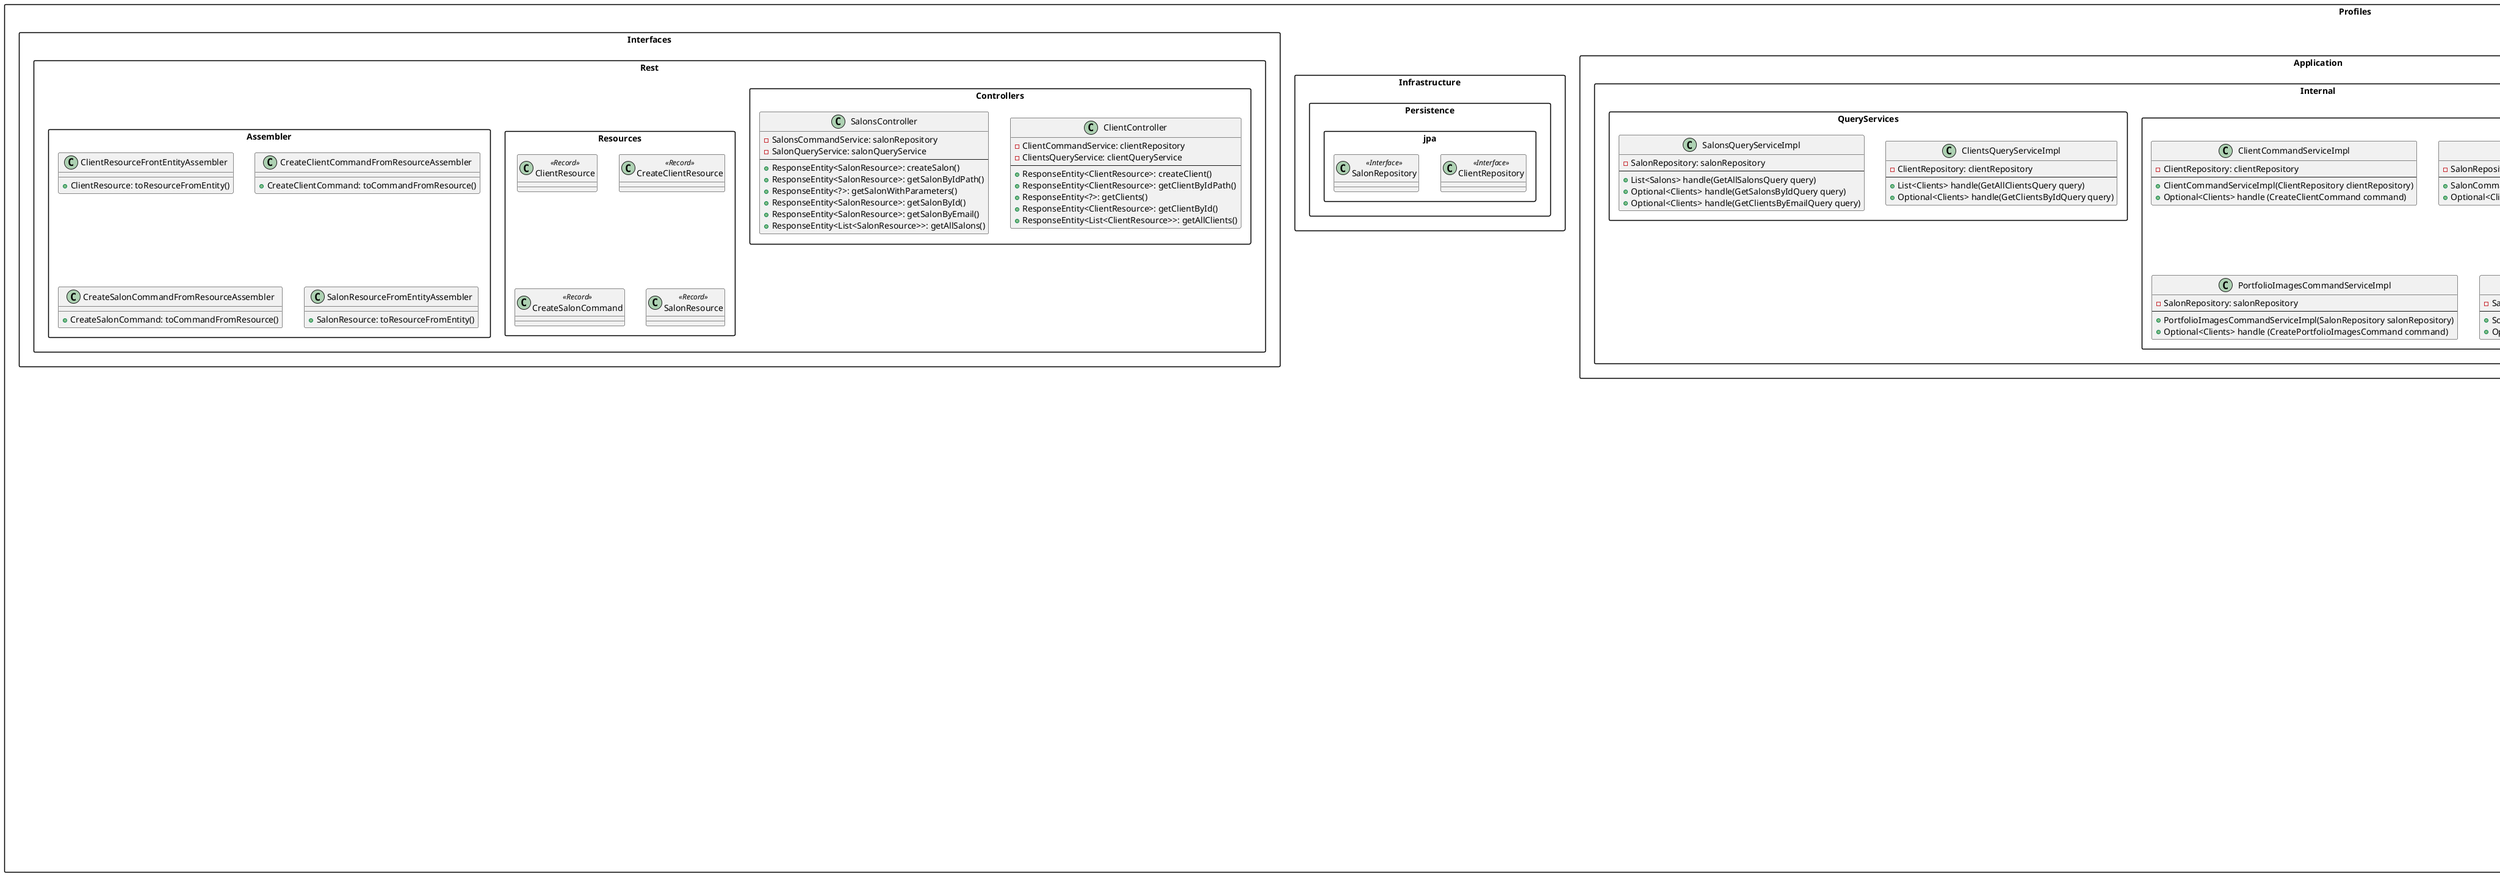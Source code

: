 @startuml uTime Backend
skinparam packageStyle rectangle

package "Profiles" {
    package "Domain" {
        package "Model" {
            package "Aggregates" {
                class Clients {
                    -birth_date: ClientBirthDate
                }
                class Salons {
                    -salonProfilesId: SalonProfilesId
                    -imageUrl: SalonImageUrl
                    -location: SalonLocation
                }
                class Socials {
                    -socialData: SocialData
                }
                class Salon_Profiles {
                    -profileImageUrl: ProfileImageUrl
                    -coverImageUrl: CoverImageUrl
                }
                class Portfolio_Images {
                    -salonId: SalonId
                    -imageUrl: ImageUrl
                }
            }
            package "Entity" {
                class Accounts {
                    -passwordHash: PasswordHash
                    -is_active: IsActive
                    -fullName: FullName
                    -companyName: CompanyName
                    -contact: Contact
                }
            }
            package "Commands" {
                class CreateClientCommand <<Record>>
                class CreateSalonCommand <<Record>>
                class CreateSalonProfiles <<Record>>
                class CreatePortfolioImagesCommand <<Record>>
                class CreateSocialsCommand <<Record>>
            }
            package "Queries" {
                class GetAllClientsQuery <<Record>>
                class GetAllSalonsQuery <<Record>>
                class GetClientsByIdQuery <<Record>>
                class GetSalonByEmailQuery <<Record>>
                class GetSalonByIdQuery <<Record>>
            }
            package "ValueObjects"{
                class ClientId <<ValueObject>> {
                    -id: long
                }
                class SalonId <<ValueObject>> {
                    -id: long
                }
                class ClientBirthDate <<ValueObject>> {
                    -date: LocalDate
                }
                class FullName <<ValueObject>> {
                    -firstName: String
                    -lastName: String
                    --
                    +getFullName(): String
                    +getFirstName(): String
                    +getLastName(): String
                }
                class SalonImageUrl <<ValueObject>> {
                    -url: String
                }
                class SalonLocation <<ValueObject>> {
                    -location: String
                }
                class Contact <<ValueObject>> {
                    -phoneNumber: String
                    -email: String
                }
                class PasswordHash <<ValueObject>> {
                    -passwordHash: String
                }
                class IsActive <<ValueObject>> {
                    -is_Active: Boolean
                }
                class SocialId <<ValueObject>> {
                    -id: long
                }
                class SocialData <<ValueObject>> {
                    -socialUrl: String
                    -socialIcon: String
                    --
                    +getSocialUrl(): String
                    +getSocialIcon(): String
                }
                class SalonProfilesId <<ValueObject>> {
                    -salonProfilesId: long
                }
                class ProfileImageUrl <<ValueObject>> {
                    -profileImageUrl: String
                }
                class CoverImageUrl <<ValueObject>> {
                    -coverImageUrl: String
                }
                class PortfolioImagesId <<ValueObject>> {
                    -portfolioImagesId: long
                }
                class ImageUrl <<ValueObject>> {
                    -imageUrl: String
                }
                class CompanyName <<ValueObject>> {
                    -companyName: String
                }
            }
        }
        package "Services" {
            class ClientCommandService <<Interface>> {
                +Optional<Clients> handle(CreateClientCommand command)
            }
            class ClientsQueryService <<Interface>> {
                +List<Clients> handle(GetAllClientsQuery query)
                +Optional<Clients> handle(GetClientsByIdQuery query)
            }
            class SalonCommandService <<Interface>> {
                +Optional<Clients> handle(CreateSalonCommand command)
            }
            class SalonsQueryService <<Interface>> {
                +List<Salons> handle(GetAllSalonsQuery query)
                --
                +Optional<Clients> handle(GetSalonsByIdQuery query)
                +Optional<Clients> handle(GetClientsByEmailQuery query)
            }
        }
    }
    package "Application" {
        package "Internal" {
            package CommandServices {
                class ClientCommandServiceImpl {
                    -ClientRepository: clientRepository
                    --
                    +ClientCommandServiceImpl(ClientRepository clientRepository)
                    +Optional<Clients> handle (CreateClientCommand command)
                }
                class SalonCommandServiceImpl {
                    -SalonRepository: salonRepository
                    --
                    +SalonCommandServiceImpl(SalonRepository salonRepository)
                    +Optional<Clients> handle (CreateSalonCommand command)
                }
                class SalonProfilesCommandServiceImpl {
                    -SalonRepository: salonRepository
                    --
                    +SalonProfilesCommandServiceImpl(SalonRepository salonRepository)
                    +Optional<Clients> handle (CreateSalonProfiles command)
                }
                class PortfolioImagesCommandServiceImpl {
                    -SalonRepository: salonRepository
                    --
                    +PortfolioImagesCommandServiceImpl(SalonRepository salonRepository)
                    +Optional<Clients> handle (CreatePortfolioImagesCommand command)
                }
                class SocialsCommandServiceImpl {
                    -SalonRepository: salonRepository
                    --
                    +SocialsCommandServiceImpl(SalonRepository salonRepository)
                    +Optional<Clients> handle (CreateSocialsCommand command)
                }
            }
            package QueryServices {
                class ClientsQueryServiceImpl {
                    -ClientRepository: clientRepository
                    --
                    +List<Clients> handle(GetAllClientsQuery query)
                    +Optional<Clients> handle(GetClientsByIdQuery query)
                }
                class SalonsQueryServiceImpl {
                    -SalonRepository: salonRepository
                    --
                    +List<Salons> handle(GetAllSalonsQuery query)
                    +Optional<Clients> handle(GetSalonsByIdQuery query)
                    +Optional<Clients> handle(GetClientsByEmailQuery query)
                }
            }
        }
    }
    package "Infrastructure" {
        package "Persistence" {
            package "jpa" {
                class ClientRepository <<Interface>> {
                    
                }
                class SalonRepository <<Interface>> {

                }

            }
        }
    }
    package "Interfaces" {
        package "Rest" {
            package "Controllers" {
                class ClientController {
                    -ClientCommandService: clientRepository
                    -ClientsQueryService: clientQueryService
                    --
                    +ResponseEntity<ClientResource>: createClient()
                    +ResponseEntity<ClientResource>: getClientByIdPath()
                    +ResponseEntity<?>: getClients()
                    +ResponseEntity<ClientResource>: getClientById()
                    +ResponseEntity<List<ClientResource>>: getAllClients()
                }
                class SalonsController {
                    -SalonsCommandService: salonRepository
                    -SalonQueryService: salonQueryService
                    --
                    +ResponseEntity<SalonResource>: createSalon()
                    +ResponseEntity<SalonResource>: getSalonByIdPath()
                    +ResponseEntity<?>: getSalonWithParameters()
                    +ResponseEntity<SalonResource>: getSalonById()
                    +ResponseEntity<SalonResource>: getSalonByEmail()
                    +ResponseEntity<List<SalonResource>>: getAllSalons()
                }
            }
            package "Resources" {
                class ClientResource <<Record>> {}
                class CreateClientResource <<Record>> {}
                class CreateSalonCommand <<Record>> {}
                class SalonResource <<Record>> {}
            }
            package "Assembler" {
                class ClientResourceFrontEntityAssembler {
                    +ClientResource: toResourceFromEntity()
                }
                class CreateClientCommandFromResourceAssembler {
                    +CreateClientCommand: toCommandFromResource()
                }
                class CreateSalonCommandFromResourceAssembler {
                    +CreateSalonCommand: toCommandFromResource()
                }
                class SalonResourceFromEntityAssembler {
                    +SalonResource: toResourceFromEntity()
                }
            }
        }
    }
}

package "Services" {
    package "Domain" {
        package "Model" {
            package "Aggregates" {
                class Services {
                    -id: long
                    -salon_id: long
                    -name: String
                    -duration: Integer
                    -price: Double
                    -status: Boolean
                }
            }
            package "Commands" {
                class CreateServiceCommand <<Record>> {}
                class UpdateServiceCommand <<Record>> {}
            }
            package "Queries" {
                class GetAllServicesQuery <<Record>> {}
                class GetServiceByIdQuery <<Record>> {}
                class GetServicesBySalonIdQuery <<Record>> {}
            }
        }
        package "Services" {
            class ServiceCommandService <<Interface>> {
                +Optional<Services> handle(CreateServiceCommand command)
                +Optional<Services> handle(UpdateServiceCommand command)
            }
            class ServicesQueryService <<Interface>> {
                +List<Services> handle(GetAllServicesQuery query)
                +Optional<Services> handle(GetServiceByIdQuery query)
                +List<Services> handle(GetServicesBySalonIdQuery query)
            }
        }
    }
    package "Application" {
        package "Internal" {
            package CommandServices {
                class ServiceCommandServiceImpl {
                    -ServiceRepository: serviceRepository
                    --
                    +Optional<Services> handle(CreateServiceCommand command)
                    +Optional<Services> handle(UpdateServiceCommand command)
                }
            }
            package QueryServices {
                class ServicesQueryServiceImpl {
                    -ServiceRepository: serviceRepository
                    --
                    +List<Services> handle(GetAllServicesQuery query)
                    +Optional<Services> handle(GetServiceByIdQuery query)
                    +List<Services> handle(GetServicesBySalonIdQuery query)
                }
            }
        }
    }
    package "Infrastructure" {
        package "Persistence" {
            package "jpa" {
                class ServiceRepository <<Interface>> {}
            }
        }
    }
    package "Interfaces" {
        package "Rest" {
            package "Controllers" {
                class ServiceController {
                    -ServiceCommandService: serviceCommandService
                    -ServicesQueryService: servicesQueryService
                    --
                    +ResponseEntity<ServiceResource>: createService()
                    +ResponseEntity<ServiceResource>: updateService()
                    +ResponseEntity<?>: getServicesWithParameters()
                    +ResponseEntity<ServiceResource>: getServiceById()
                    +ResponseEntity<List<ServiceResource>>: getAllServices()
                }
            }
            package "Resources" {
                class ServiceResource <<Record>> {}
                class CreateServiceCommand <<Record>> {}
                class UpdateServiceCommand <<Record>> {}
            }
            package "Assembler" {
                class ServiceResourceFromEntityAssembler {
                    +ServiceResource: toResourceFromEntity()
                }
                class CreateServiceCommandFromResourceAssembler {
                    +CreateServiceCommand: toCommandFromResource()
                }
                class UpdateServiceCommandFromResourceAssembler {
                    +UpdateServiceCommand: toCommandFromResource()
                }
            }
        }
    }
}

package "Reviews" {
    package "Domain" {
        package "Model" {
            package "Aggregates" {
                class Reviews {
                    -id: long
                    -salon_id: long
                    -client_id: long
                    -rating: Integer
                    -review: String
                    -read: Boolean
                }
            }
            package "Commands" {
                class CreateReviewCommand <<Record>> {}
                class UpdateReviewCommand <<Record>> {}
            }
            package "Queries" {
                class GetAllReviewsQuery <<Record>> {}
                class GetReviewByIdQuery <<Record>> {}
                class GetReviewsBySalonIdQuery <<Record>> {}
                class GetReviewsByClientIdQuery <<Record>> {}
            }
        }
        package "Services" {
            class ReviewCommandService <<Interface>> {
                +Optional<Reviews> handle(CreateReviewCommand command)
                +Optional<Reviews> handle(UpdateReviewCommand command)
            }
            class ReviewsQueryService <<Interface>> {
                +List<Reviews> handle(GetAllReviewsQuery query)
                +Optional<Reviews> handle(GetReviewByIdQuery query)
                +List<Reviews> handle(GetReviewsBySalonIdQuery query)
                +List<Reviews> handle(GetReviewsByClientIdQuery query)
            }
        }
    }
    package "Application" {
        package "Internal" {
            package CommandServices {
                class ReviewCommandServiceImpl {
                    -ReviewRepository: reviewRepository
                    --
                    +Optional<Reviews> handle(CreateReviewCommand command)
                    +Optional<Reviews> handle(UpdateReviewCommand command)
                }
            }
            package QueryServices {
                class ReviewsQueryServiceImpl {
                    -ReviewRepository: reviewRepository
                    --
                    +List<Reviews> handle(GetAllReviewsQuery query)
                    +Optional<Reviews> handle(GetReviewByIdQuery query)
                    +List<Reviews> handle(GetReviewsBySalonIdQuery query)
                    +List<Reviews> handle(GetReviewsByClientIdQuery query)
                }
            }
        }
    }
    package "Infrastructure" {
        package "Persistence" {
            package "jpa" {
                class ReviewRepository <<Interface>> {}
            }
        }
    }
    package "Interfaces" {
        package "Rest" {
            package "Controllers" {
                class ReviewController {
                    -ReviewCommandService: reviewCommandService
                    -ReviewsQueryService: reviewsQueryService
                    --
                    +ResponseEntity<ReviewResource>: createReview()
                    +ResponseEntity<ReviewResource>: updateReview()
                    +ResponseEntity<?>: getReviewsWithParameters()
                    +ResponseEntity<ReviewResource>: getReviewById()
                    +ResponseEntity<List<ReviewResource>>: getAllReviews()
                }
            }
            package "Resources" {
                class ReviewResource <<Record>> {}
                class CreateReviewCommand <<Record>> {}
                class UpdateReviewCommand <<Record>> {}
            }
            package "Assembler" {
                class ReviewResourceFromEntityAssembler {
                    +ReviewResource: toResourceFromEntity()
                }
                class CreateReviewCommandFromResourceAssembler {
                    +CreateReviewCommand: toCommandFromResource()
                }
                class UpdateReviewCommandFromResourceAssembler {
                    +UpdateReviewCommand: toCommandFromResource()
                }
            }
        }
    }
}

package "Reservations" {
    package "Domain" {
        package "Model" {
            package "Aggregates" {
                class Reservations {
                    -id: long
                    -client_id: long
                    -salon_id: long
                    -payment_id: long
                    -time_slot_id: long
                    -worker_id: String
                }
            }
            package "Commands" {
                class CreateReservationCommand <<Record>> {}
                class UpdateReservationCommand <<Record>> {}
            }
            package "Queries" {
                class GetAllReservationsQuery <<Record>> {}
                class GetReservationByIdQuery <<Record>> {}
                class GetReservationsByClientIdQuery <<Record>> {}
                class GetReservationsBySalonIdQuery <<Record>> {}
            }
        }
        package "Services" {
            class ReservationCommandService <<Interface>> {
                +Optional<Reservations> handle(CreateReservationCommand command)
                +Optional<Reservations> handle(UpdateReservationCommand command)
            }
            class ReservationsQueryService <<Interface>> {
                +List<Reservations> handle(GetAllReservationsQuery query)
                +Optional<Reservations> handle(GetReservationByIdQuery query)
                +List<Reservations> handle(GetReservationsByClientIdQuery query)
                +List<Reservations> handle(GetReservationsBySalonIdQuery query)
                +List<Reservations> handle(GetReservationsByWorkerIdQuery query)
            }
        }
    }
    package "Application" {
        package "Internal" {
            package CommandServices {
                class ReservationCommandServiceImpl {
                    -ReservationRepository: reservationRepository
                    --
                    +Optional<Reservations> handle(CreateReservationCommand command)
                    +Optional<Reservations> handle(UpdateReservationCommand command)
                }
            }
            package QueryServices {
                class ReservationsQueryServiceImpl {
                    -ReservationRepository: reservationRepository
                    --
                    +List<Reservations> handle(GetAllReservationsQuery query)
                    +Optional<Reservations> handle(GetReservationByIdQuery query)
                    +List<Reservations> handle(GetReservationsByClientIdQuery query)
                    +List<Reservations> handle(GetReservationsBySalonIdQuery query)
                    +List<Reservations> handle(GetReservationsByWorkerIdQuery query)
                }
            }
        }
    }
    package "Infrastructure" {
        package "Persistence" {
            package "jpa" {
                class ReservationRepository <<Interface>> {}
            }
        }
    }
    package "Interfaces" {
        package "Rest" {
            package "Controllers" {
                class ReservationController {
                    -ReservationCommandService: reservationCommandService
                    -ReservationsQueryService: reservationsQueryService
                    --
                    +ResponseEntity<ReservationResource>: createReservation()
                    +ResponseEntity<ReservationResource>: updateReservation()
                    +ResponseEntity<?>: getReservationsWithParameters()
                    +ResponseEntity<ReservationResource>: getReservationById()
                    +ResponseEntity<List<ReservationResource>>: getAllReservations()
                }
            }
            package "Resources" {
                class ReservationResource <<Record>> {}
                class CreateReservationCommand <<Record>> {}
                class UpdateReservationCommand <<Record>> {}
            }
            package "Assembler" {
                class ReservationResourceFromEntityAssembler {
                    +ReservationResource: toResourceFromEntity()
                }
                class CreateReservationCommandFromResourceAssembler {
                    +CreateReservationCommand: toCommandFromResource()
                }
                class UpdateReservationCommandFromResourceAssembler {
                    +UpdateReservationCommand: toCommandFromResource()
                }
            }
        }
    }
}



package "Shared" {
    package "Infrastructure" {
        package "Persistence" {
            package "jpa" {
                class SnakeCasePhysicalNamingStrategy <<Class>>
            }
        }
    }
}

package "Workers" {
    package "Domain" {
        package "Model" {
            package "Aggregates" {
                class Workers {
                    -id: long
                    -name: String
                    -specialization: String
                    -photo_url: String
                }
            }
            package "Commands" {
                class CreateWorkerCommand <<Record>> {}
                class UpdateWorkerCommand <<Record>> {}
            }
            package "Queries" {
                class GetAllWorkersQuery <<Record>> {}
                class GetWorkerByIdQuery <<Record>> {}
                class GetWorkersBySalonIdQuery <<Record>> {}
            }
        }
        package "Services" {
            class WorkerCommandService <<Interface>> {
                +Optional<Workers> handle(CreateWorkerCommand command)
                +Optional<Workers> handle(UpdateWorkerCommand command)
            }
            class WorkersQueryService <<Interface>> {
                +List<Workers> handle(GetAllWorkersQuery query)
                +Optional<Workers> handle(GetWorkerByIdQuery query)
                +List<Workers> handle(GetWorkersBySalonIdQuery query)
            }
        }
    }
    package "Application" {
        package "Internal" {
            package CommandServices {
                class WorkerCommandServiceImpl {
                    -WorkerRepository: workerRepository
                    --
                    +Optional<Workers> handle(CreateWorkerCommand command)
                    +Optional<Workers> handle(UpdateWorkerCommand command)
                }
            }
            package QueryServices {
                class WorkersQueryServiceImpl {
                    -WorkerRepository: workerRepository
                    --
                    +List<Workers> handle(GetAllWorkersQuery query)
                    +Optional<Workers> handle(GetWorkerByIdQuery query)
                    +List<Workers> handle(GetWorkersBySalonIdQuery query)
                }
            }
        }
    }
    package "Infrastructure" {
        package "Persistence" {
            package "jpa" {
                class WorkerRepository <<Interface>> {}
            }
        }
    }
    package "Interfaces" {
        package "Rest" {
            package "Controllers" {
                class WorkerController {
                    -WorkerCommandService: workerCommandService
                    -WorkersQueryService: workersQueryService
                    --
                    +ResponseEntity<WorkerResource>: createWorker()
                    +ResponseEntity<WorkerResource>: updateWorker()
                    +ResponseEntity<?>: getWorkersWithParameters()
                    +ResponseEntity<WorkerResource>: getWorkerById()
                    +ResponseEntity<List<WorkerResource>>: getAllWorkers()
                }
            }
            package "Resources" {
                class WorkerResource <<Record>> {}
                class CreateWorkerCommand <<Record>> {}
                class UpdateWorkerCommand <<Record>> {}
            }
            package "Assembler" {
                class WorkerResourceFromEntityAssembler {
                    +WorkerResource: toResourceFromEntity()
                }
                class CreateWorkerCommandFromResourceAssembler {
                    +CreateWorkerCommand: toCommandFromResource()
                }
                class UpdateWorkerCommandFromResourceAssembler {
                    +UpdateWorkerCommand: toCommandFromResource()
                }
            }
        }
    }
}


@enduml
